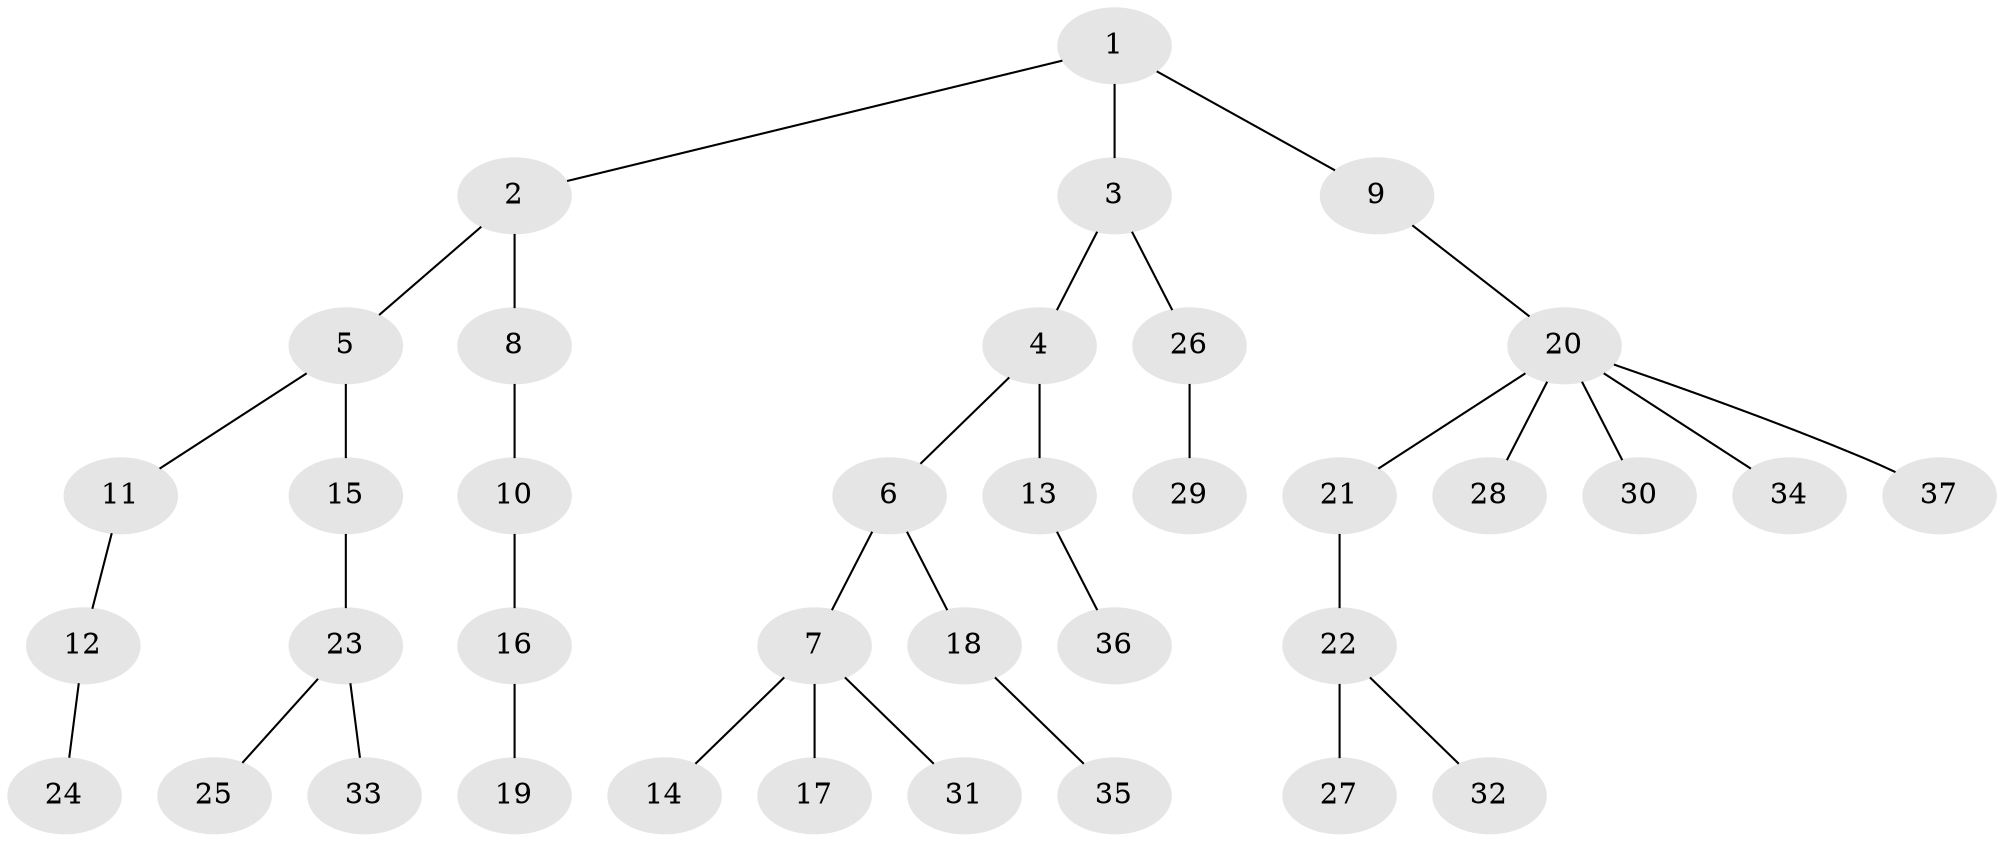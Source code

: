 // original degree distribution, {4: 0.10112359550561797, 5: 0.0449438202247191, 1: 0.5056179775280899, 3: 0.056179775280898875, 2: 0.2696629213483146, 6: 0.02247191011235955}
// Generated by graph-tools (version 1.1) at 2025/51/03/04/25 22:51:46]
// undirected, 37 vertices, 36 edges
graph export_dot {
  node [color=gray90,style=filled];
  1;
  2;
  3;
  4;
  5;
  6;
  7;
  8;
  9;
  10;
  11;
  12;
  13;
  14;
  15;
  16;
  17;
  18;
  19;
  20;
  21;
  22;
  23;
  24;
  25;
  26;
  27;
  28;
  29;
  30;
  31;
  32;
  33;
  34;
  35;
  36;
  37;
  1 -- 2 [weight=1.0];
  1 -- 3 [weight=1.0];
  1 -- 9 [weight=1.0];
  2 -- 5 [weight=1.0];
  2 -- 8 [weight=1.0];
  3 -- 4 [weight=1.0];
  3 -- 26 [weight=1.0];
  4 -- 6 [weight=1.0];
  4 -- 13 [weight=1.0];
  5 -- 11 [weight=1.0];
  5 -- 15 [weight=1.0];
  6 -- 7 [weight=1.0];
  6 -- 18 [weight=1.0];
  7 -- 14 [weight=1.0];
  7 -- 17 [weight=3.0];
  7 -- 31 [weight=1.0];
  8 -- 10 [weight=1.0];
  9 -- 20 [weight=1.0];
  10 -- 16 [weight=1.0];
  11 -- 12 [weight=1.0];
  12 -- 24 [weight=1.0];
  13 -- 36 [weight=1.0];
  15 -- 23 [weight=2.0];
  16 -- 19 [weight=2.0];
  18 -- 35 [weight=1.0];
  20 -- 21 [weight=1.0];
  20 -- 28 [weight=1.0];
  20 -- 30 [weight=1.0];
  20 -- 34 [weight=1.0];
  20 -- 37 [weight=1.0];
  21 -- 22 [weight=1.0];
  22 -- 27 [weight=3.0];
  22 -- 32 [weight=1.0];
  23 -- 25 [weight=1.0];
  23 -- 33 [weight=1.0];
  26 -- 29 [weight=1.0];
}
